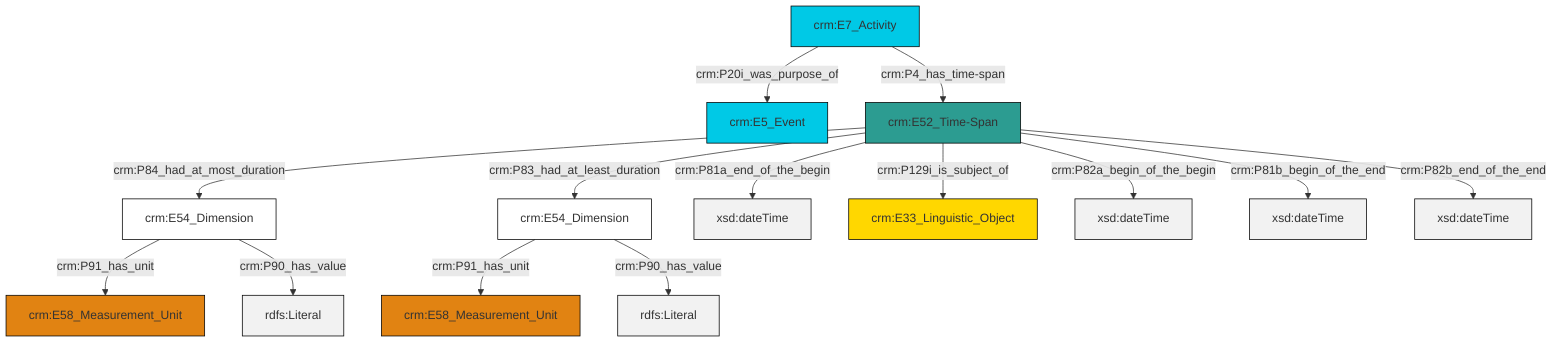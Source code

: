 graph TD
classDef Literal fill:#f2f2f2,stroke:#000000;
classDef CRM_Entity fill:#FFFFFF,stroke:#000000;
classDef Temporal_Entity fill:#00C9E6, stroke:#000000;
classDef Type fill:#E18312, stroke:#000000;
classDef Time-Span fill:#2C9C91, stroke:#000000;
classDef Appellation fill:#FFEB7F, stroke:#000000;
classDef Place fill:#008836, stroke:#000000;
classDef Persistent_Item fill:#B266B2, stroke:#000000;
classDef Conceptual_Object fill:#FFD700, stroke:#000000;
classDef Physical_Thing fill:#D2B48C, stroke:#000000;
classDef Actor fill:#f58aad, stroke:#000000;
classDef PC_Classes fill:#4ce600, stroke:#000000;
classDef Multi fill:#cccccc,stroke:#000000;

8["crm:E52_Time-Span"]:::Time-Span -->|crm:P84_had_at_most_duration| 9["crm:E54_Dimension"]:::CRM_Entity
8["crm:E52_Time-Span"]:::Time-Span -->|crm:P83_had_at_least_duration| 2["crm:E54_Dimension"]:::CRM_Entity
2["crm:E54_Dimension"]:::CRM_Entity -->|crm:P91_has_unit| 6["crm:E58_Measurement_Unit"]:::Type
10["crm:E7_Activity"]:::Temporal_Entity -->|crm:P4_has_time-span| 8["crm:E52_Time-Span"]:::Time-Span
9["crm:E54_Dimension"]:::CRM_Entity -->|crm:P91_has_unit| 0["crm:E58_Measurement_Unit"]:::Type
8["crm:E52_Time-Span"]:::Time-Span -->|crm:P81a_end_of_the_begin| 11[xsd:dateTime]:::Literal
8["crm:E52_Time-Span"]:::Time-Span -->|crm:P129i_is_subject_of| 12["crm:E33_Linguistic_Object"]:::Conceptual_Object
8["crm:E52_Time-Span"]:::Time-Span -->|crm:P82a_begin_of_the_begin| 15[xsd:dateTime]:::Literal
8["crm:E52_Time-Span"]:::Time-Span -->|crm:P81b_begin_of_the_end| 18[xsd:dateTime]:::Literal
10["crm:E7_Activity"]:::Temporal_Entity -->|crm:P20i_was_purpose_of| 4["crm:E5_Event"]:::Temporal_Entity
9["crm:E54_Dimension"]:::CRM_Entity -->|crm:P90_has_value| 19[rdfs:Literal]:::Literal
8["crm:E52_Time-Span"]:::Time-Span -->|crm:P82b_end_of_the_end| 20[xsd:dateTime]:::Literal
2["crm:E54_Dimension"]:::CRM_Entity -->|crm:P90_has_value| 21[rdfs:Literal]:::Literal
